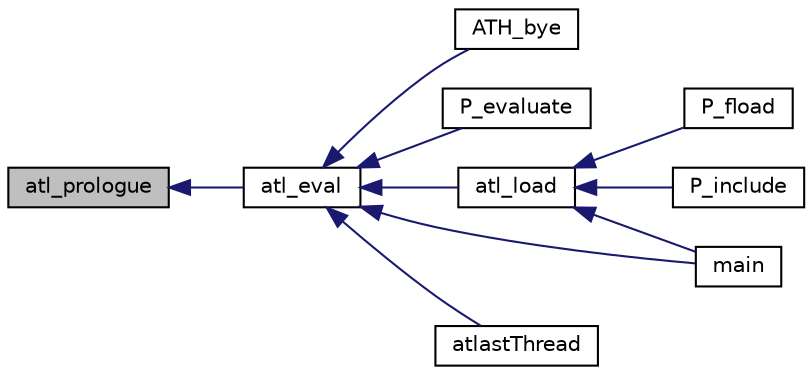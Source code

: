 digraph "atl_prologue"
{
  edge [fontname="Helvetica",fontsize="10",labelfontname="Helvetica",labelfontsize="10"];
  node [fontname="Helvetica",fontsize="10",shape=record];
  rankdir="LR";
  Node225 [label="atl_prologue",height=0.2,width=0.4,color="black", fillcolor="grey75", style="filled", fontcolor="black"];
  Node225 -> Node226 [dir="back",color="midnightblue",fontsize="10",style="solid",fontname="Helvetica"];
  Node226 [label="atl_eval",height=0.2,width=0.4,color="black", fillcolor="white", style="filled",URL="$atlast_8c.html#a45d749d6527e7183b11e7c928bf763e5"];
  Node226 -> Node227 [dir="back",color="midnightblue",fontsize="10",style="solid",fontname="Helvetica"];
  Node227 [label="ATH_bye",height=0.2,width=0.4,color="black", fillcolor="white", style="filled",URL="$atlast_8c.html#afaa7526e38e354c4659bdb6d8d7649a0"];
  Node226 -> Node228 [dir="back",color="midnightblue",fontsize="10",style="solid",fontname="Helvetica"];
  Node228 [label="P_evaluate",height=0.2,width=0.4,color="black", fillcolor="white", style="filled",URL="$atlast_8c.html#a52b57ee9d51562eadf6889a0e9c3dca0"];
  Node226 -> Node229 [dir="back",color="midnightblue",fontsize="10",style="solid",fontname="Helvetica"];
  Node229 [label="atl_load",height=0.2,width=0.4,color="black", fillcolor="white", style="filled",URL="$atlast_8c.html#a0cc24398ed9212cff1741d83addaf73b"];
  Node229 -> Node230 [dir="back",color="midnightblue",fontsize="10",style="solid",fontname="Helvetica"];
  Node230 [label="P_fload",height=0.2,width=0.4,color="black", fillcolor="white", style="filled",URL="$atlast_8c.html#a8bad61f67a82bf9b494db4b8eb8ff2f0"];
  Node229 -> Node231 [dir="back",color="midnightblue",fontsize="10",style="solid",fontname="Helvetica"];
  Node231 [label="P_include",height=0.2,width=0.4,color="black", fillcolor="white", style="filled",URL="$atlast_8c.html#a595c06952c327286a3f794ba5de6cae2"];
  Node229 -> Node232 [dir="back",color="midnightblue",fontsize="10",style="solid",fontname="Helvetica"];
  Node232 [label="main",height=0.2,width=0.4,color="black", fillcolor="white", style="filled",URL="$atlmain_8c.html#a0ddf1224851353fc92bfbff6f499fa97"];
  Node226 -> Node232 [dir="back",color="midnightblue",fontsize="10",style="solid",fontname="Helvetica"];
  Node226 -> Node233 [dir="back",color="midnightblue",fontsize="10",style="solid",fontname="Helvetica"];
  Node233 [label="atlastThread",height=0.2,width=0.4,color="black", fillcolor="white", style="filled",URL="$task_8c.html#ab6e83cab638644085d64608e8acddf55"];
}
